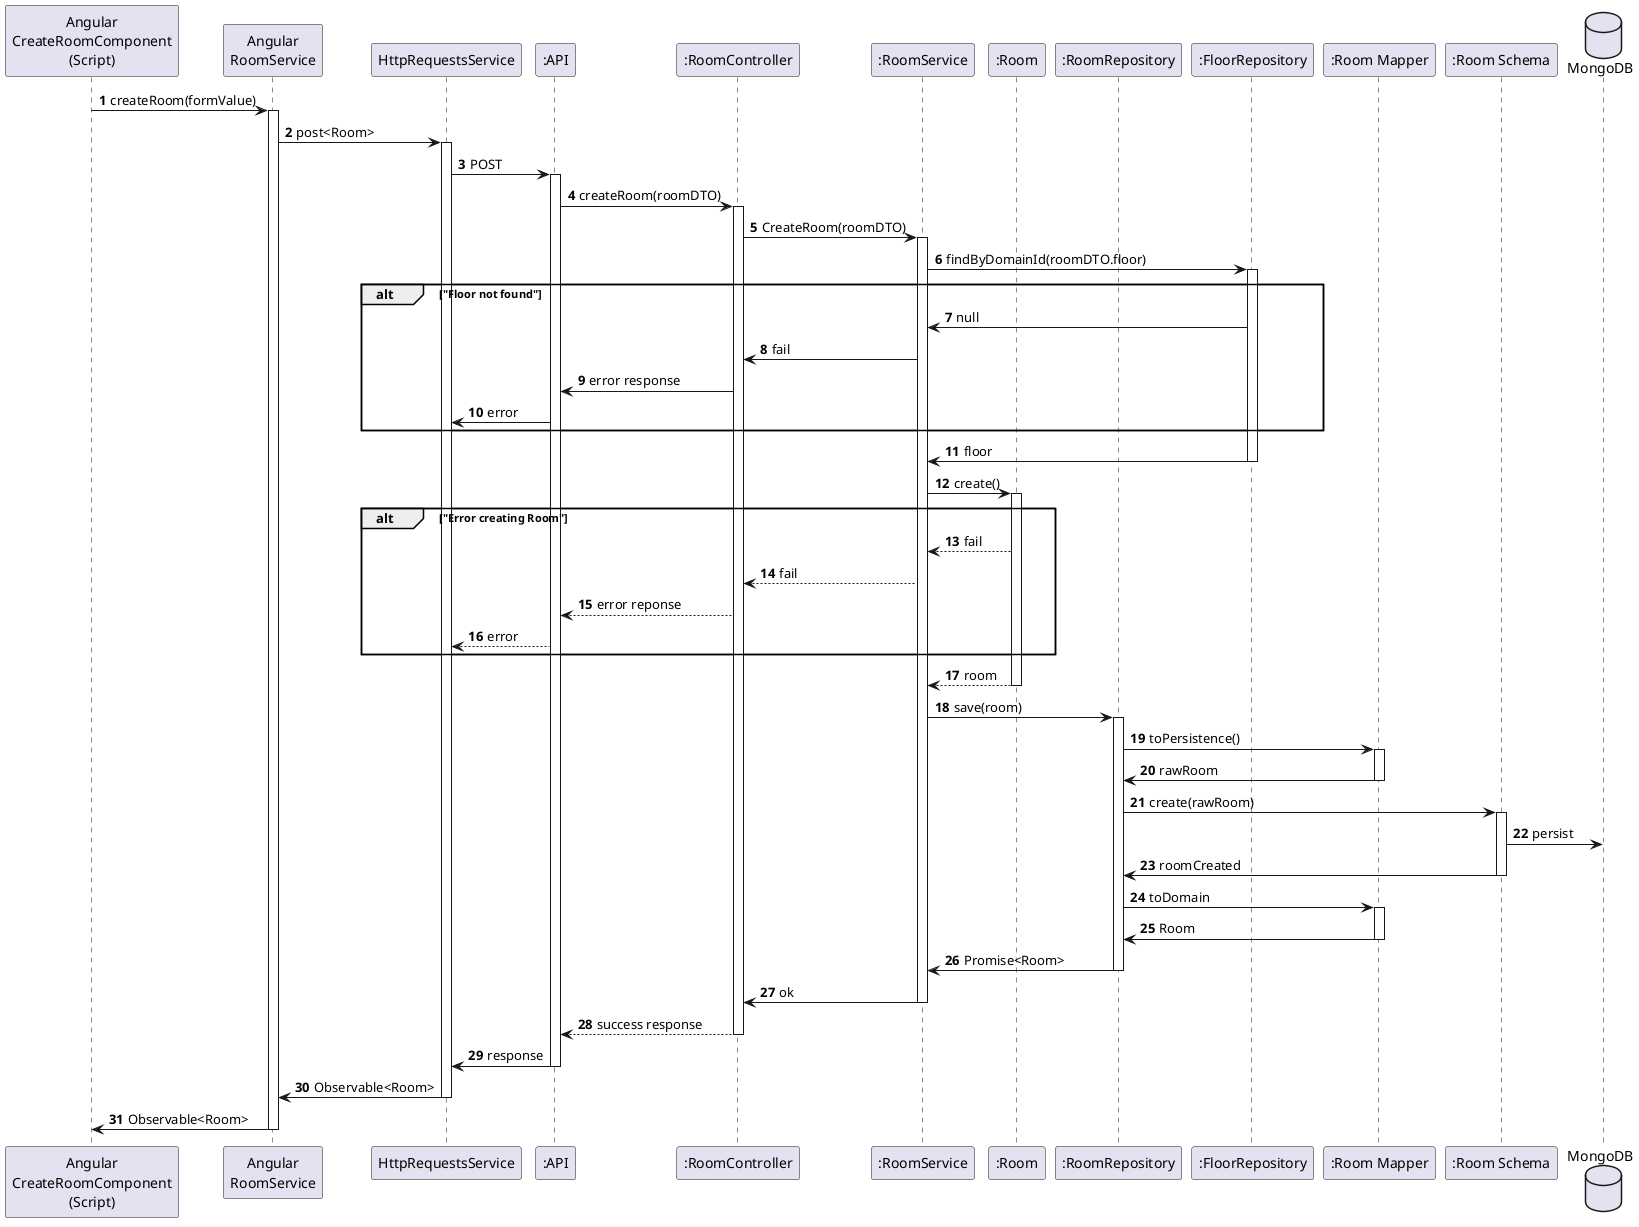 @startuml
autonumber

participant "Angular\nCreateRoomComponent\n(Script)" as SCRIPT
participant "Angular\nRoomService" as FE_SERV
participant "HttpRequestsService" as HTTP

participant ":API" as API
participant ":RoomController" as CTRL
participant ":RoomService" as SERV
participant ":Room" as ROOM
participant ":RoomRepository" as REPO
participant ":FloorRepository" as FREPO
participant ":Room Mapper" as MAPPER
participant ":Room Schema" as SCHEMA

database "MongoDB" as DB


SCRIPT -> FE_SERV : createRoom(formValue)
activate FE_SERV
    FE_SERV -> HTTP : post<Room>
    activate HTTP
        HTTP -> API : POST
                activate API
                    API -> CTRL : createRoom(roomDTO)
                    activate CTRL
                        CTRL -> SERV : CreateRoom(roomDTO)
                            activate SERV
                                SERV -> FREPO : findByDomainId(roomDTO.floor)
                                activate FREPO
                                    alt "Floor not found"
                                        FREPO -> SERV : null
                                        SERV -> CTRL : fail
                                        CTRL -> API : error response
                                        API -> HTTP : error
                                    end
                                    FREPO -> SERV : floor
                                deactivate FREPO
                                SERV -> ROOM : create()
                                    activate ROOM
                                        alt "Error creating Room"
                                            ROOM --> SERV : fail
                                            SERV --> CTRL : fail
                                            CTRL --> API : error reponse
                                            API --> HTTP : error
                                        end
                                        ROOM --> SERV : room
                                    deactivate ROOM
                                SERV -> REPO : save(room)
                                activate REPO
                                    REPO -> MAPPER : toPersistence()
                                    activate MAPPER
                                    MAPPER -> REPO : rawRoom
                                    deactivate MAPPER
                                    REPO -> SCHEMA : create(rawRoom)
                                    activate SCHEMA
                                        SCHEMA -> DB : persist
                                        SCHEMA -> REPO : roomCreated
                                    deactivate SCHEMA
                                    REPO -> MAPPER : toDomain
                                    activate MAPPER
                                        MAPPER -> REPO : Room
                                    deactivate MAPPER
                                    REPO -> SERV : Promise<Room>

                                deactivate REPO
                                SERV -> CTRL : ok
                            deactivate SERV
                            CTRL --> API : success response
                    deactivate CTRL
                        
                            API -> HTTP : response
                deactivate API
                HTTP -> FE_SERV : Observable<Room>
    deactivate HTTP
    FE_SERV -> SCRIPT : Observable<Room>
deactivate FE_SERV




@enduml